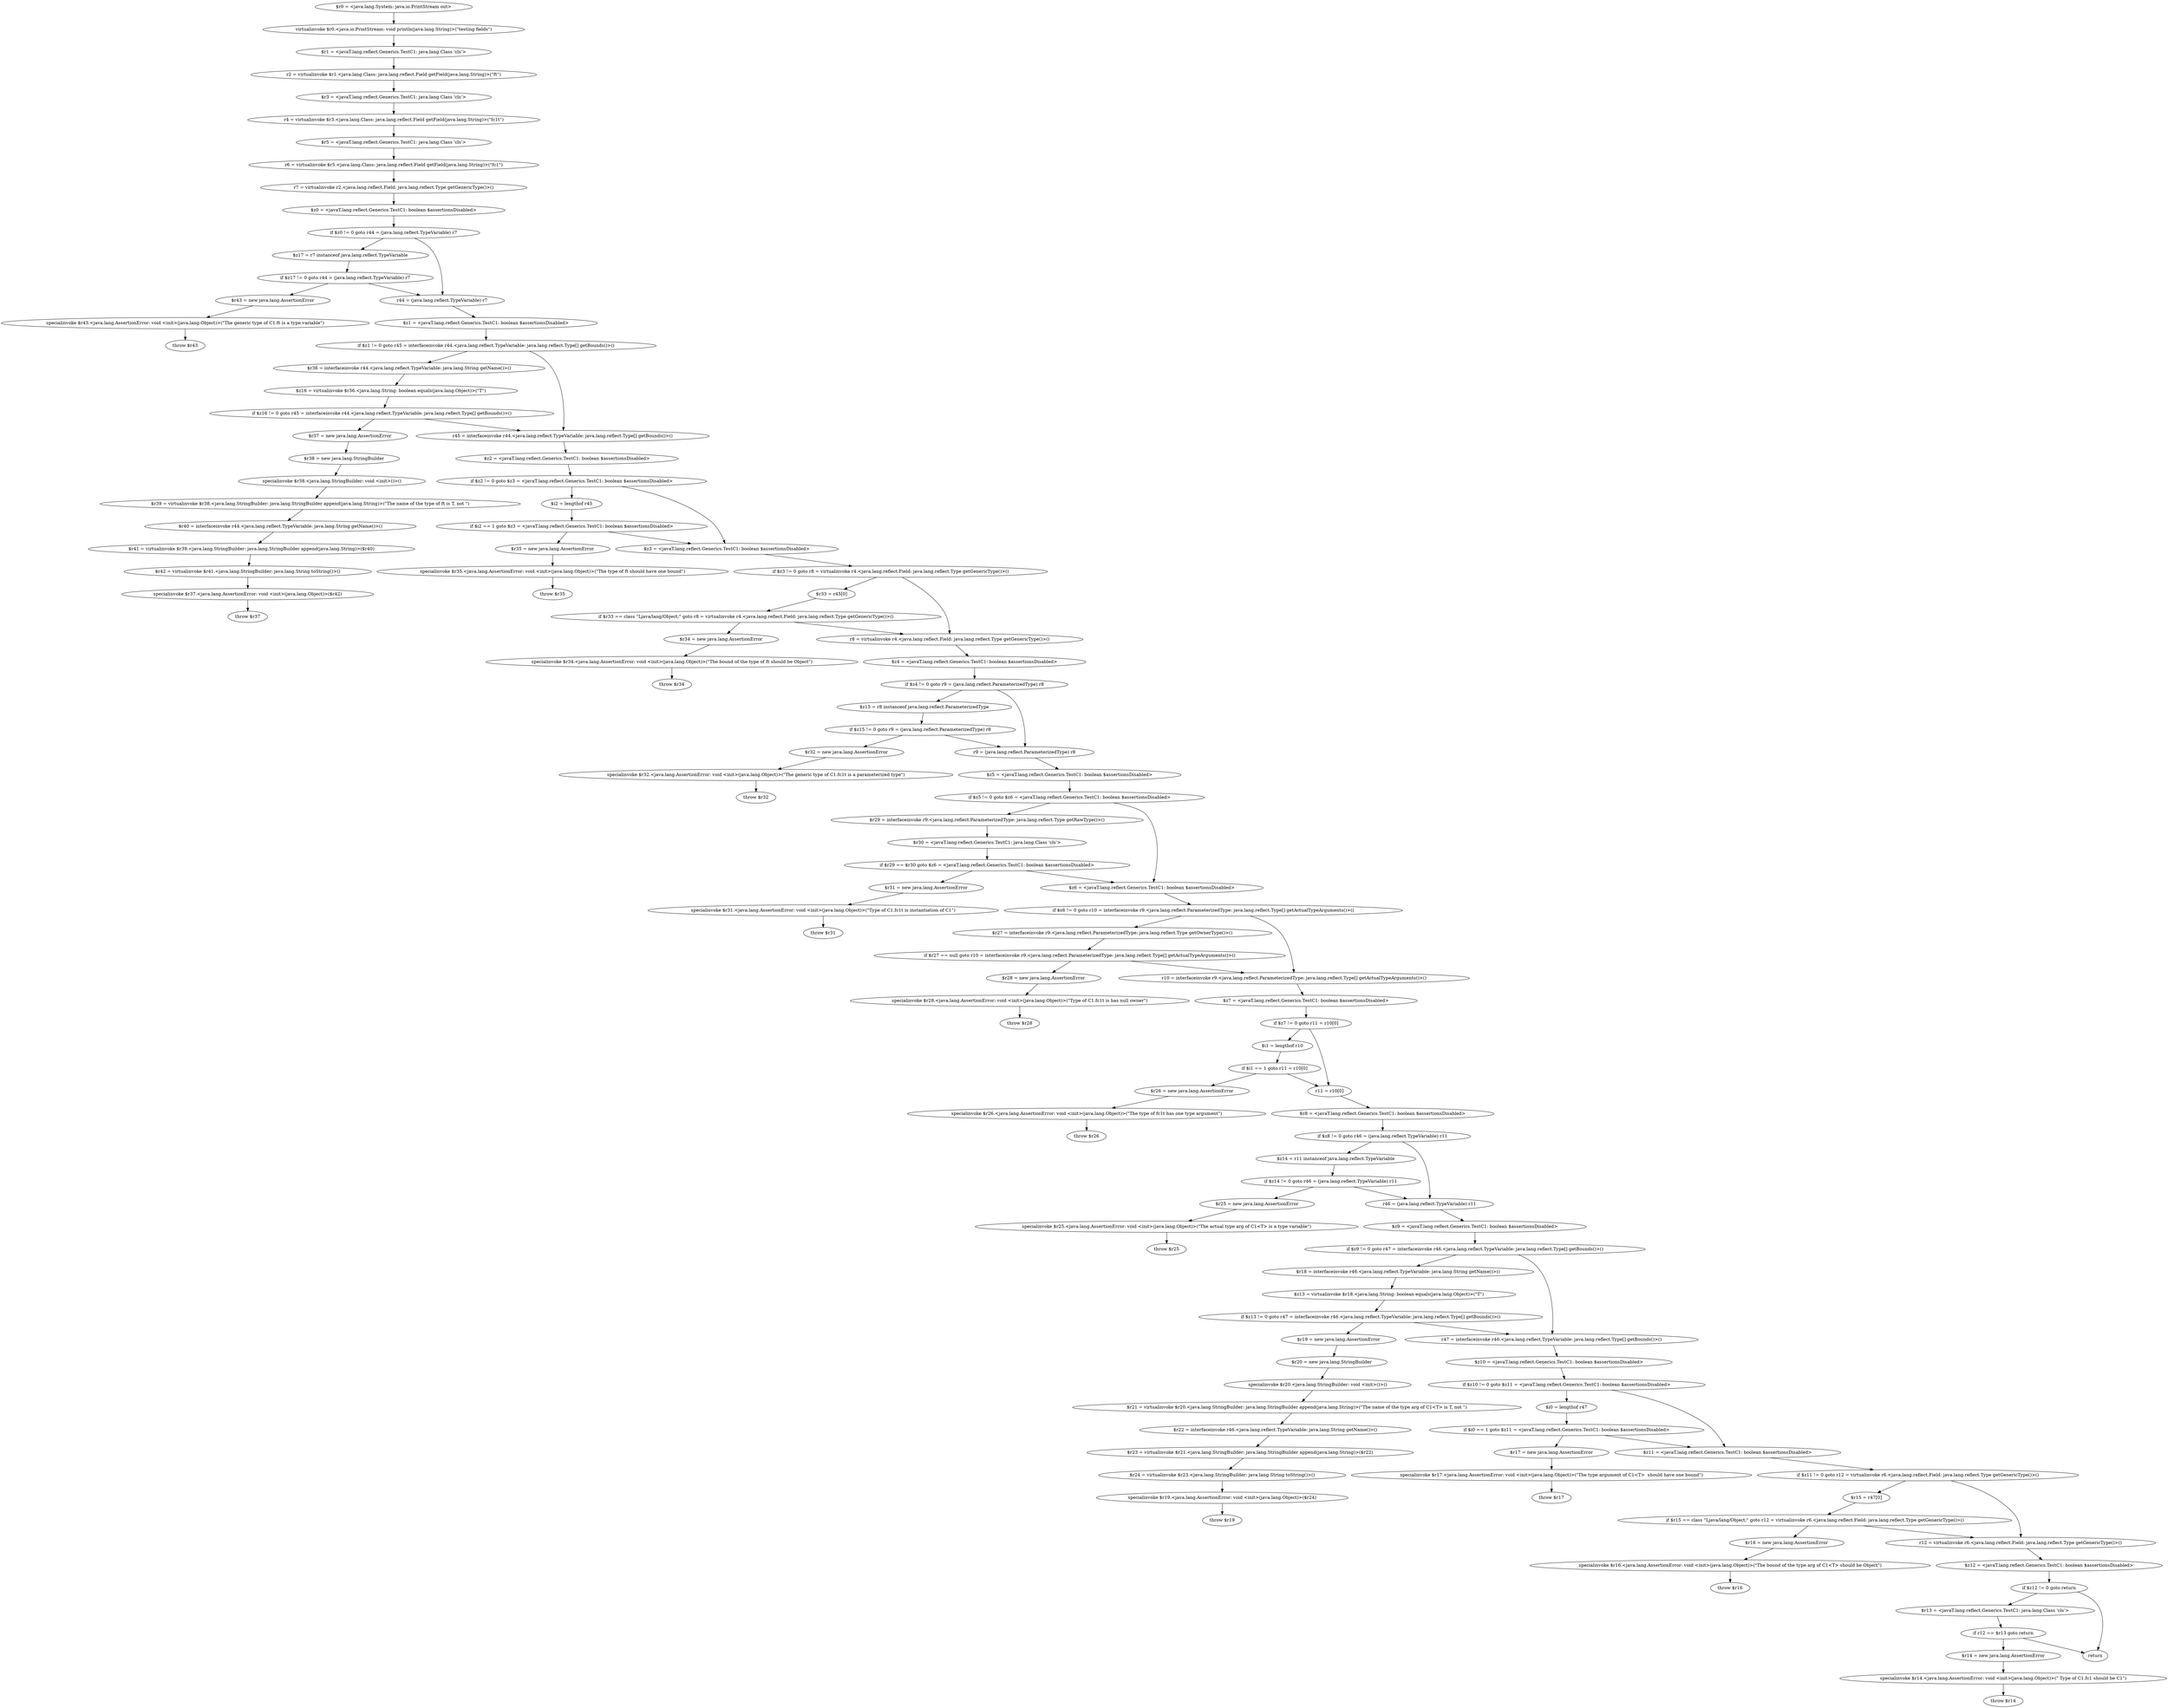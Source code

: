 digraph "unitGraph" {
    "$r0 = <java.lang.System: java.io.PrintStream out>"
    "virtualinvoke $r0.<java.io.PrintStream: void println(java.lang.String)>(\"testing fields\")"
    "$r1 = <javaT.lang.reflect.Generics.TestC1: java.lang.Class 'cls'>"
    "r2 = virtualinvoke $r1.<java.lang.Class: java.lang.reflect.Field getField(java.lang.String)>(\"ft\")"
    "$r3 = <javaT.lang.reflect.Generics.TestC1: java.lang.Class 'cls'>"
    "r4 = virtualinvoke $r3.<java.lang.Class: java.lang.reflect.Field getField(java.lang.String)>(\"fc1t\")"
    "$r5 = <javaT.lang.reflect.Generics.TestC1: java.lang.Class 'cls'>"
    "r6 = virtualinvoke $r5.<java.lang.Class: java.lang.reflect.Field getField(java.lang.String)>(\"fc1\")"
    "r7 = virtualinvoke r2.<java.lang.reflect.Field: java.lang.reflect.Type getGenericType()>()"
    "$z0 = <javaT.lang.reflect.Generics.TestC1: boolean $assertionsDisabled>"
    "if $z0 != 0 goto r44 = (java.lang.reflect.TypeVariable) r7"
    "$z17 = r7 instanceof java.lang.reflect.TypeVariable"
    "if $z17 != 0 goto r44 = (java.lang.reflect.TypeVariable) r7"
    "$r43 = new java.lang.AssertionError"
    "specialinvoke $r43.<java.lang.AssertionError: void <init>(java.lang.Object)>(\"The generic type of C1.ft is a type variable\")"
    "throw $r43"
    "r44 = (java.lang.reflect.TypeVariable) r7"
    "$z1 = <javaT.lang.reflect.Generics.TestC1: boolean $assertionsDisabled>"
    "if $z1 != 0 goto r45 = interfaceinvoke r44.<java.lang.reflect.TypeVariable: java.lang.reflect.Type[] getBounds()>()"
    "$r36 = interfaceinvoke r44.<java.lang.reflect.TypeVariable: java.lang.String getName()>()"
    "$z16 = virtualinvoke $r36.<java.lang.String: boolean equals(java.lang.Object)>(\"T\")"
    "if $z16 != 0 goto r45 = interfaceinvoke r44.<java.lang.reflect.TypeVariable: java.lang.reflect.Type[] getBounds()>()"
    "$r37 = new java.lang.AssertionError"
    "$r38 = new java.lang.StringBuilder"
    "specialinvoke $r38.<java.lang.StringBuilder: void <init>()>()"
    "$r39 = virtualinvoke $r38.<java.lang.StringBuilder: java.lang.StringBuilder append(java.lang.String)>(\"The name of the type of ft is T, not \")"
    "$r40 = interfaceinvoke r44.<java.lang.reflect.TypeVariable: java.lang.String getName()>()"
    "$r41 = virtualinvoke $r39.<java.lang.StringBuilder: java.lang.StringBuilder append(java.lang.String)>($r40)"
    "$r42 = virtualinvoke $r41.<java.lang.StringBuilder: java.lang.String toString()>()"
    "specialinvoke $r37.<java.lang.AssertionError: void <init>(java.lang.Object)>($r42)"
    "throw $r37"
    "r45 = interfaceinvoke r44.<java.lang.reflect.TypeVariable: java.lang.reflect.Type[] getBounds()>()"
    "$z2 = <javaT.lang.reflect.Generics.TestC1: boolean $assertionsDisabled>"
    "if $z2 != 0 goto $z3 = <javaT.lang.reflect.Generics.TestC1: boolean $assertionsDisabled>"
    "$i2 = lengthof r45"
    "if $i2 == 1 goto $z3 = <javaT.lang.reflect.Generics.TestC1: boolean $assertionsDisabled>"
    "$r35 = new java.lang.AssertionError"
    "specialinvoke $r35.<java.lang.AssertionError: void <init>(java.lang.Object)>(\"The type of ft should have one bound\")"
    "throw $r35"
    "$z3 = <javaT.lang.reflect.Generics.TestC1: boolean $assertionsDisabled>"
    "if $z3 != 0 goto r8 = virtualinvoke r4.<java.lang.reflect.Field: java.lang.reflect.Type getGenericType()>()"
    "$r33 = r45[0]"
    "if $r33 == class \"Ljava/lang/Object;\" goto r8 = virtualinvoke r4.<java.lang.reflect.Field: java.lang.reflect.Type getGenericType()>()"
    "$r34 = new java.lang.AssertionError"
    "specialinvoke $r34.<java.lang.AssertionError: void <init>(java.lang.Object)>(\"The bound of the type of ft should be Object\")"
    "throw $r34"
    "r8 = virtualinvoke r4.<java.lang.reflect.Field: java.lang.reflect.Type getGenericType()>()"
    "$z4 = <javaT.lang.reflect.Generics.TestC1: boolean $assertionsDisabled>"
    "if $z4 != 0 goto r9 = (java.lang.reflect.ParameterizedType) r8"
    "$z15 = r8 instanceof java.lang.reflect.ParameterizedType"
    "if $z15 != 0 goto r9 = (java.lang.reflect.ParameterizedType) r8"
    "$r32 = new java.lang.AssertionError"
    "specialinvoke $r32.<java.lang.AssertionError: void <init>(java.lang.Object)>(\"The generic type of C1.fc1t is a parameterized type\")"
    "throw $r32"
    "r9 = (java.lang.reflect.ParameterizedType) r8"
    "$z5 = <javaT.lang.reflect.Generics.TestC1: boolean $assertionsDisabled>"
    "if $z5 != 0 goto $z6 = <javaT.lang.reflect.Generics.TestC1: boolean $assertionsDisabled>"
    "$r29 = interfaceinvoke r9.<java.lang.reflect.ParameterizedType: java.lang.reflect.Type getRawType()>()"
    "$r30 = <javaT.lang.reflect.Generics.TestC1: java.lang.Class 'cls'>"
    "if $r29 == $r30 goto $z6 = <javaT.lang.reflect.Generics.TestC1: boolean $assertionsDisabled>"
    "$r31 = new java.lang.AssertionError"
    "specialinvoke $r31.<java.lang.AssertionError: void <init>(java.lang.Object)>(\"Type of C1.fc1t is instantiation of C1\")"
    "throw $r31"
    "$z6 = <javaT.lang.reflect.Generics.TestC1: boolean $assertionsDisabled>"
    "if $z6 != 0 goto r10 = interfaceinvoke r9.<java.lang.reflect.ParameterizedType: java.lang.reflect.Type[] getActualTypeArguments()>()"
    "$r27 = interfaceinvoke r9.<java.lang.reflect.ParameterizedType: java.lang.reflect.Type getOwnerType()>()"
    "if $r27 == null goto r10 = interfaceinvoke r9.<java.lang.reflect.ParameterizedType: java.lang.reflect.Type[] getActualTypeArguments()>()"
    "$r28 = new java.lang.AssertionError"
    "specialinvoke $r28.<java.lang.AssertionError: void <init>(java.lang.Object)>(\"Type of C1.fc1t is has null owner\")"
    "throw $r28"
    "r10 = interfaceinvoke r9.<java.lang.reflect.ParameterizedType: java.lang.reflect.Type[] getActualTypeArguments()>()"
    "$z7 = <javaT.lang.reflect.Generics.TestC1: boolean $assertionsDisabled>"
    "if $z7 != 0 goto r11 = r10[0]"
    "$i1 = lengthof r10"
    "if $i1 == 1 goto r11 = r10[0]"
    "$r26 = new java.lang.AssertionError"
    "specialinvoke $r26.<java.lang.AssertionError: void <init>(java.lang.Object)>(\"The type of fc1t has one type argument\")"
    "throw $r26"
    "r11 = r10[0]"
    "$z8 = <javaT.lang.reflect.Generics.TestC1: boolean $assertionsDisabled>"
    "if $z8 != 0 goto r46 = (java.lang.reflect.TypeVariable) r11"
    "$z14 = r11 instanceof java.lang.reflect.TypeVariable"
    "if $z14 != 0 goto r46 = (java.lang.reflect.TypeVariable) r11"
    "$r25 = new java.lang.AssertionError"
    "specialinvoke $r25.<java.lang.AssertionError: void <init>(java.lang.Object)>(\"The actual type arg of C1<T> is a type variable\")"
    "throw $r25"
    "r46 = (java.lang.reflect.TypeVariable) r11"
    "$z9 = <javaT.lang.reflect.Generics.TestC1: boolean $assertionsDisabled>"
    "if $z9 != 0 goto r47 = interfaceinvoke r46.<java.lang.reflect.TypeVariable: java.lang.reflect.Type[] getBounds()>()"
    "$r18 = interfaceinvoke r46.<java.lang.reflect.TypeVariable: java.lang.String getName()>()"
    "$z13 = virtualinvoke $r18.<java.lang.String: boolean equals(java.lang.Object)>(\"T\")"
    "if $z13 != 0 goto r47 = interfaceinvoke r46.<java.lang.reflect.TypeVariable: java.lang.reflect.Type[] getBounds()>()"
    "$r19 = new java.lang.AssertionError"
    "$r20 = new java.lang.StringBuilder"
    "specialinvoke $r20.<java.lang.StringBuilder: void <init>()>()"
    "$r21 = virtualinvoke $r20.<java.lang.StringBuilder: java.lang.StringBuilder append(java.lang.String)>(\"The name of the type arg of C1<T> is T, not \")"
    "$r22 = interfaceinvoke r46.<java.lang.reflect.TypeVariable: java.lang.String getName()>()"
    "$r23 = virtualinvoke $r21.<java.lang.StringBuilder: java.lang.StringBuilder append(java.lang.String)>($r22)"
    "$r24 = virtualinvoke $r23.<java.lang.StringBuilder: java.lang.String toString()>()"
    "specialinvoke $r19.<java.lang.AssertionError: void <init>(java.lang.Object)>($r24)"
    "throw $r19"
    "r47 = interfaceinvoke r46.<java.lang.reflect.TypeVariable: java.lang.reflect.Type[] getBounds()>()"
    "$z10 = <javaT.lang.reflect.Generics.TestC1: boolean $assertionsDisabled>"
    "if $z10 != 0 goto $z11 = <javaT.lang.reflect.Generics.TestC1: boolean $assertionsDisabled>"
    "$i0 = lengthof r47"
    "if $i0 == 1 goto $z11 = <javaT.lang.reflect.Generics.TestC1: boolean $assertionsDisabled>"
    "$r17 = new java.lang.AssertionError"
    "specialinvoke $r17.<java.lang.AssertionError: void <init>(java.lang.Object)>(\"The type argument of C1<T>  should have one bound\")"
    "throw $r17"
    "$z11 = <javaT.lang.reflect.Generics.TestC1: boolean $assertionsDisabled>"
    "if $z11 != 0 goto r12 = virtualinvoke r6.<java.lang.reflect.Field: java.lang.reflect.Type getGenericType()>()"
    "$r15 = r47[0]"
    "if $r15 == class \"Ljava/lang/Object;\" goto r12 = virtualinvoke r6.<java.lang.reflect.Field: java.lang.reflect.Type getGenericType()>()"
    "$r16 = new java.lang.AssertionError"
    "specialinvoke $r16.<java.lang.AssertionError: void <init>(java.lang.Object)>(\"The bound of the type arg of C1<T> should be Object\")"
    "throw $r16"
    "r12 = virtualinvoke r6.<java.lang.reflect.Field: java.lang.reflect.Type getGenericType()>()"
    "$z12 = <javaT.lang.reflect.Generics.TestC1: boolean $assertionsDisabled>"
    "if $z12 != 0 goto return"
    "$r13 = <javaT.lang.reflect.Generics.TestC1: java.lang.Class 'cls'>"
    "if r12 == $r13 goto return"
    "$r14 = new java.lang.AssertionError"
    "specialinvoke $r14.<java.lang.AssertionError: void <init>(java.lang.Object)>(\" Type of C1.fc1 should be C1\")"
    "throw $r14"
    "return"
    "$r0 = <java.lang.System: java.io.PrintStream out>"->"virtualinvoke $r0.<java.io.PrintStream: void println(java.lang.String)>(\"testing fields\")";
    "virtualinvoke $r0.<java.io.PrintStream: void println(java.lang.String)>(\"testing fields\")"->"$r1 = <javaT.lang.reflect.Generics.TestC1: java.lang.Class 'cls'>";
    "$r1 = <javaT.lang.reflect.Generics.TestC1: java.lang.Class 'cls'>"->"r2 = virtualinvoke $r1.<java.lang.Class: java.lang.reflect.Field getField(java.lang.String)>(\"ft\")";
    "r2 = virtualinvoke $r1.<java.lang.Class: java.lang.reflect.Field getField(java.lang.String)>(\"ft\")"->"$r3 = <javaT.lang.reflect.Generics.TestC1: java.lang.Class 'cls'>";
    "$r3 = <javaT.lang.reflect.Generics.TestC1: java.lang.Class 'cls'>"->"r4 = virtualinvoke $r3.<java.lang.Class: java.lang.reflect.Field getField(java.lang.String)>(\"fc1t\")";
    "r4 = virtualinvoke $r3.<java.lang.Class: java.lang.reflect.Field getField(java.lang.String)>(\"fc1t\")"->"$r5 = <javaT.lang.reflect.Generics.TestC1: java.lang.Class 'cls'>";
    "$r5 = <javaT.lang.reflect.Generics.TestC1: java.lang.Class 'cls'>"->"r6 = virtualinvoke $r5.<java.lang.Class: java.lang.reflect.Field getField(java.lang.String)>(\"fc1\")";
    "r6 = virtualinvoke $r5.<java.lang.Class: java.lang.reflect.Field getField(java.lang.String)>(\"fc1\")"->"r7 = virtualinvoke r2.<java.lang.reflect.Field: java.lang.reflect.Type getGenericType()>()";
    "r7 = virtualinvoke r2.<java.lang.reflect.Field: java.lang.reflect.Type getGenericType()>()"->"$z0 = <javaT.lang.reflect.Generics.TestC1: boolean $assertionsDisabled>";
    "$z0 = <javaT.lang.reflect.Generics.TestC1: boolean $assertionsDisabled>"->"if $z0 != 0 goto r44 = (java.lang.reflect.TypeVariable) r7";
    "if $z0 != 0 goto r44 = (java.lang.reflect.TypeVariable) r7"->"$z17 = r7 instanceof java.lang.reflect.TypeVariable";
    "if $z0 != 0 goto r44 = (java.lang.reflect.TypeVariable) r7"->"r44 = (java.lang.reflect.TypeVariable) r7";
    "$z17 = r7 instanceof java.lang.reflect.TypeVariable"->"if $z17 != 0 goto r44 = (java.lang.reflect.TypeVariable) r7";
    "if $z17 != 0 goto r44 = (java.lang.reflect.TypeVariable) r7"->"$r43 = new java.lang.AssertionError";
    "if $z17 != 0 goto r44 = (java.lang.reflect.TypeVariable) r7"->"r44 = (java.lang.reflect.TypeVariable) r7";
    "$r43 = new java.lang.AssertionError"->"specialinvoke $r43.<java.lang.AssertionError: void <init>(java.lang.Object)>(\"The generic type of C1.ft is a type variable\")";
    "specialinvoke $r43.<java.lang.AssertionError: void <init>(java.lang.Object)>(\"The generic type of C1.ft is a type variable\")"->"throw $r43";
    "r44 = (java.lang.reflect.TypeVariable) r7"->"$z1 = <javaT.lang.reflect.Generics.TestC1: boolean $assertionsDisabled>";
    "$z1 = <javaT.lang.reflect.Generics.TestC1: boolean $assertionsDisabled>"->"if $z1 != 0 goto r45 = interfaceinvoke r44.<java.lang.reflect.TypeVariable: java.lang.reflect.Type[] getBounds()>()";
    "if $z1 != 0 goto r45 = interfaceinvoke r44.<java.lang.reflect.TypeVariable: java.lang.reflect.Type[] getBounds()>()"->"$r36 = interfaceinvoke r44.<java.lang.reflect.TypeVariable: java.lang.String getName()>()";
    "if $z1 != 0 goto r45 = interfaceinvoke r44.<java.lang.reflect.TypeVariable: java.lang.reflect.Type[] getBounds()>()"->"r45 = interfaceinvoke r44.<java.lang.reflect.TypeVariable: java.lang.reflect.Type[] getBounds()>()";
    "$r36 = interfaceinvoke r44.<java.lang.reflect.TypeVariable: java.lang.String getName()>()"->"$z16 = virtualinvoke $r36.<java.lang.String: boolean equals(java.lang.Object)>(\"T\")";
    "$z16 = virtualinvoke $r36.<java.lang.String: boolean equals(java.lang.Object)>(\"T\")"->"if $z16 != 0 goto r45 = interfaceinvoke r44.<java.lang.reflect.TypeVariable: java.lang.reflect.Type[] getBounds()>()";
    "if $z16 != 0 goto r45 = interfaceinvoke r44.<java.lang.reflect.TypeVariable: java.lang.reflect.Type[] getBounds()>()"->"$r37 = new java.lang.AssertionError";
    "if $z16 != 0 goto r45 = interfaceinvoke r44.<java.lang.reflect.TypeVariable: java.lang.reflect.Type[] getBounds()>()"->"r45 = interfaceinvoke r44.<java.lang.reflect.TypeVariable: java.lang.reflect.Type[] getBounds()>()";
    "$r37 = new java.lang.AssertionError"->"$r38 = new java.lang.StringBuilder";
    "$r38 = new java.lang.StringBuilder"->"specialinvoke $r38.<java.lang.StringBuilder: void <init>()>()";
    "specialinvoke $r38.<java.lang.StringBuilder: void <init>()>()"->"$r39 = virtualinvoke $r38.<java.lang.StringBuilder: java.lang.StringBuilder append(java.lang.String)>(\"The name of the type of ft is T, not \")";
    "$r39 = virtualinvoke $r38.<java.lang.StringBuilder: java.lang.StringBuilder append(java.lang.String)>(\"The name of the type of ft is T, not \")"->"$r40 = interfaceinvoke r44.<java.lang.reflect.TypeVariable: java.lang.String getName()>()";
    "$r40 = interfaceinvoke r44.<java.lang.reflect.TypeVariable: java.lang.String getName()>()"->"$r41 = virtualinvoke $r39.<java.lang.StringBuilder: java.lang.StringBuilder append(java.lang.String)>($r40)";
    "$r41 = virtualinvoke $r39.<java.lang.StringBuilder: java.lang.StringBuilder append(java.lang.String)>($r40)"->"$r42 = virtualinvoke $r41.<java.lang.StringBuilder: java.lang.String toString()>()";
    "$r42 = virtualinvoke $r41.<java.lang.StringBuilder: java.lang.String toString()>()"->"specialinvoke $r37.<java.lang.AssertionError: void <init>(java.lang.Object)>($r42)";
    "specialinvoke $r37.<java.lang.AssertionError: void <init>(java.lang.Object)>($r42)"->"throw $r37";
    "r45 = interfaceinvoke r44.<java.lang.reflect.TypeVariable: java.lang.reflect.Type[] getBounds()>()"->"$z2 = <javaT.lang.reflect.Generics.TestC1: boolean $assertionsDisabled>";
    "$z2 = <javaT.lang.reflect.Generics.TestC1: boolean $assertionsDisabled>"->"if $z2 != 0 goto $z3 = <javaT.lang.reflect.Generics.TestC1: boolean $assertionsDisabled>";
    "if $z2 != 0 goto $z3 = <javaT.lang.reflect.Generics.TestC1: boolean $assertionsDisabled>"->"$i2 = lengthof r45";
    "if $z2 != 0 goto $z3 = <javaT.lang.reflect.Generics.TestC1: boolean $assertionsDisabled>"->"$z3 = <javaT.lang.reflect.Generics.TestC1: boolean $assertionsDisabled>";
    "$i2 = lengthof r45"->"if $i2 == 1 goto $z3 = <javaT.lang.reflect.Generics.TestC1: boolean $assertionsDisabled>";
    "if $i2 == 1 goto $z3 = <javaT.lang.reflect.Generics.TestC1: boolean $assertionsDisabled>"->"$r35 = new java.lang.AssertionError";
    "if $i2 == 1 goto $z3 = <javaT.lang.reflect.Generics.TestC1: boolean $assertionsDisabled>"->"$z3 = <javaT.lang.reflect.Generics.TestC1: boolean $assertionsDisabled>";
    "$r35 = new java.lang.AssertionError"->"specialinvoke $r35.<java.lang.AssertionError: void <init>(java.lang.Object)>(\"The type of ft should have one bound\")";
    "specialinvoke $r35.<java.lang.AssertionError: void <init>(java.lang.Object)>(\"The type of ft should have one bound\")"->"throw $r35";
    "$z3 = <javaT.lang.reflect.Generics.TestC1: boolean $assertionsDisabled>"->"if $z3 != 0 goto r8 = virtualinvoke r4.<java.lang.reflect.Field: java.lang.reflect.Type getGenericType()>()";
    "if $z3 != 0 goto r8 = virtualinvoke r4.<java.lang.reflect.Field: java.lang.reflect.Type getGenericType()>()"->"$r33 = r45[0]";
    "if $z3 != 0 goto r8 = virtualinvoke r4.<java.lang.reflect.Field: java.lang.reflect.Type getGenericType()>()"->"r8 = virtualinvoke r4.<java.lang.reflect.Field: java.lang.reflect.Type getGenericType()>()";
    "$r33 = r45[0]"->"if $r33 == class \"Ljava/lang/Object;\" goto r8 = virtualinvoke r4.<java.lang.reflect.Field: java.lang.reflect.Type getGenericType()>()";
    "if $r33 == class \"Ljava/lang/Object;\" goto r8 = virtualinvoke r4.<java.lang.reflect.Field: java.lang.reflect.Type getGenericType()>()"->"$r34 = new java.lang.AssertionError";
    "if $r33 == class \"Ljava/lang/Object;\" goto r8 = virtualinvoke r4.<java.lang.reflect.Field: java.lang.reflect.Type getGenericType()>()"->"r8 = virtualinvoke r4.<java.lang.reflect.Field: java.lang.reflect.Type getGenericType()>()";
    "$r34 = new java.lang.AssertionError"->"specialinvoke $r34.<java.lang.AssertionError: void <init>(java.lang.Object)>(\"The bound of the type of ft should be Object\")";
    "specialinvoke $r34.<java.lang.AssertionError: void <init>(java.lang.Object)>(\"The bound of the type of ft should be Object\")"->"throw $r34";
    "r8 = virtualinvoke r4.<java.lang.reflect.Field: java.lang.reflect.Type getGenericType()>()"->"$z4 = <javaT.lang.reflect.Generics.TestC1: boolean $assertionsDisabled>";
    "$z4 = <javaT.lang.reflect.Generics.TestC1: boolean $assertionsDisabled>"->"if $z4 != 0 goto r9 = (java.lang.reflect.ParameterizedType) r8";
    "if $z4 != 0 goto r9 = (java.lang.reflect.ParameterizedType) r8"->"$z15 = r8 instanceof java.lang.reflect.ParameterizedType";
    "if $z4 != 0 goto r9 = (java.lang.reflect.ParameterizedType) r8"->"r9 = (java.lang.reflect.ParameterizedType) r8";
    "$z15 = r8 instanceof java.lang.reflect.ParameterizedType"->"if $z15 != 0 goto r9 = (java.lang.reflect.ParameterizedType) r8";
    "if $z15 != 0 goto r9 = (java.lang.reflect.ParameterizedType) r8"->"$r32 = new java.lang.AssertionError";
    "if $z15 != 0 goto r9 = (java.lang.reflect.ParameterizedType) r8"->"r9 = (java.lang.reflect.ParameterizedType) r8";
    "$r32 = new java.lang.AssertionError"->"specialinvoke $r32.<java.lang.AssertionError: void <init>(java.lang.Object)>(\"The generic type of C1.fc1t is a parameterized type\")";
    "specialinvoke $r32.<java.lang.AssertionError: void <init>(java.lang.Object)>(\"The generic type of C1.fc1t is a parameterized type\")"->"throw $r32";
    "r9 = (java.lang.reflect.ParameterizedType) r8"->"$z5 = <javaT.lang.reflect.Generics.TestC1: boolean $assertionsDisabled>";
    "$z5 = <javaT.lang.reflect.Generics.TestC1: boolean $assertionsDisabled>"->"if $z5 != 0 goto $z6 = <javaT.lang.reflect.Generics.TestC1: boolean $assertionsDisabled>";
    "if $z5 != 0 goto $z6 = <javaT.lang.reflect.Generics.TestC1: boolean $assertionsDisabled>"->"$r29 = interfaceinvoke r9.<java.lang.reflect.ParameterizedType: java.lang.reflect.Type getRawType()>()";
    "if $z5 != 0 goto $z6 = <javaT.lang.reflect.Generics.TestC1: boolean $assertionsDisabled>"->"$z6 = <javaT.lang.reflect.Generics.TestC1: boolean $assertionsDisabled>";
    "$r29 = interfaceinvoke r9.<java.lang.reflect.ParameterizedType: java.lang.reflect.Type getRawType()>()"->"$r30 = <javaT.lang.reflect.Generics.TestC1: java.lang.Class 'cls'>";
    "$r30 = <javaT.lang.reflect.Generics.TestC1: java.lang.Class 'cls'>"->"if $r29 == $r30 goto $z6 = <javaT.lang.reflect.Generics.TestC1: boolean $assertionsDisabled>";
    "if $r29 == $r30 goto $z6 = <javaT.lang.reflect.Generics.TestC1: boolean $assertionsDisabled>"->"$r31 = new java.lang.AssertionError";
    "if $r29 == $r30 goto $z6 = <javaT.lang.reflect.Generics.TestC1: boolean $assertionsDisabled>"->"$z6 = <javaT.lang.reflect.Generics.TestC1: boolean $assertionsDisabled>";
    "$r31 = new java.lang.AssertionError"->"specialinvoke $r31.<java.lang.AssertionError: void <init>(java.lang.Object)>(\"Type of C1.fc1t is instantiation of C1\")";
    "specialinvoke $r31.<java.lang.AssertionError: void <init>(java.lang.Object)>(\"Type of C1.fc1t is instantiation of C1\")"->"throw $r31";
    "$z6 = <javaT.lang.reflect.Generics.TestC1: boolean $assertionsDisabled>"->"if $z6 != 0 goto r10 = interfaceinvoke r9.<java.lang.reflect.ParameterizedType: java.lang.reflect.Type[] getActualTypeArguments()>()";
    "if $z6 != 0 goto r10 = interfaceinvoke r9.<java.lang.reflect.ParameterizedType: java.lang.reflect.Type[] getActualTypeArguments()>()"->"$r27 = interfaceinvoke r9.<java.lang.reflect.ParameterizedType: java.lang.reflect.Type getOwnerType()>()";
    "if $z6 != 0 goto r10 = interfaceinvoke r9.<java.lang.reflect.ParameterizedType: java.lang.reflect.Type[] getActualTypeArguments()>()"->"r10 = interfaceinvoke r9.<java.lang.reflect.ParameterizedType: java.lang.reflect.Type[] getActualTypeArguments()>()";
    "$r27 = interfaceinvoke r9.<java.lang.reflect.ParameterizedType: java.lang.reflect.Type getOwnerType()>()"->"if $r27 == null goto r10 = interfaceinvoke r9.<java.lang.reflect.ParameterizedType: java.lang.reflect.Type[] getActualTypeArguments()>()";
    "if $r27 == null goto r10 = interfaceinvoke r9.<java.lang.reflect.ParameterizedType: java.lang.reflect.Type[] getActualTypeArguments()>()"->"$r28 = new java.lang.AssertionError";
    "if $r27 == null goto r10 = interfaceinvoke r9.<java.lang.reflect.ParameterizedType: java.lang.reflect.Type[] getActualTypeArguments()>()"->"r10 = interfaceinvoke r9.<java.lang.reflect.ParameterizedType: java.lang.reflect.Type[] getActualTypeArguments()>()";
    "$r28 = new java.lang.AssertionError"->"specialinvoke $r28.<java.lang.AssertionError: void <init>(java.lang.Object)>(\"Type of C1.fc1t is has null owner\")";
    "specialinvoke $r28.<java.lang.AssertionError: void <init>(java.lang.Object)>(\"Type of C1.fc1t is has null owner\")"->"throw $r28";
    "r10 = interfaceinvoke r9.<java.lang.reflect.ParameterizedType: java.lang.reflect.Type[] getActualTypeArguments()>()"->"$z7 = <javaT.lang.reflect.Generics.TestC1: boolean $assertionsDisabled>";
    "$z7 = <javaT.lang.reflect.Generics.TestC1: boolean $assertionsDisabled>"->"if $z7 != 0 goto r11 = r10[0]";
    "if $z7 != 0 goto r11 = r10[0]"->"$i1 = lengthof r10";
    "if $z7 != 0 goto r11 = r10[0]"->"r11 = r10[0]";
    "$i1 = lengthof r10"->"if $i1 == 1 goto r11 = r10[0]";
    "if $i1 == 1 goto r11 = r10[0]"->"$r26 = new java.lang.AssertionError";
    "if $i1 == 1 goto r11 = r10[0]"->"r11 = r10[0]";
    "$r26 = new java.lang.AssertionError"->"specialinvoke $r26.<java.lang.AssertionError: void <init>(java.lang.Object)>(\"The type of fc1t has one type argument\")";
    "specialinvoke $r26.<java.lang.AssertionError: void <init>(java.lang.Object)>(\"The type of fc1t has one type argument\")"->"throw $r26";
    "r11 = r10[0]"->"$z8 = <javaT.lang.reflect.Generics.TestC1: boolean $assertionsDisabled>";
    "$z8 = <javaT.lang.reflect.Generics.TestC1: boolean $assertionsDisabled>"->"if $z8 != 0 goto r46 = (java.lang.reflect.TypeVariable) r11";
    "if $z8 != 0 goto r46 = (java.lang.reflect.TypeVariable) r11"->"$z14 = r11 instanceof java.lang.reflect.TypeVariable";
    "if $z8 != 0 goto r46 = (java.lang.reflect.TypeVariable) r11"->"r46 = (java.lang.reflect.TypeVariable) r11";
    "$z14 = r11 instanceof java.lang.reflect.TypeVariable"->"if $z14 != 0 goto r46 = (java.lang.reflect.TypeVariable) r11";
    "if $z14 != 0 goto r46 = (java.lang.reflect.TypeVariable) r11"->"$r25 = new java.lang.AssertionError";
    "if $z14 != 0 goto r46 = (java.lang.reflect.TypeVariable) r11"->"r46 = (java.lang.reflect.TypeVariable) r11";
    "$r25 = new java.lang.AssertionError"->"specialinvoke $r25.<java.lang.AssertionError: void <init>(java.lang.Object)>(\"The actual type arg of C1<T> is a type variable\")";
    "specialinvoke $r25.<java.lang.AssertionError: void <init>(java.lang.Object)>(\"The actual type arg of C1<T> is a type variable\")"->"throw $r25";
    "r46 = (java.lang.reflect.TypeVariable) r11"->"$z9 = <javaT.lang.reflect.Generics.TestC1: boolean $assertionsDisabled>";
    "$z9 = <javaT.lang.reflect.Generics.TestC1: boolean $assertionsDisabled>"->"if $z9 != 0 goto r47 = interfaceinvoke r46.<java.lang.reflect.TypeVariable: java.lang.reflect.Type[] getBounds()>()";
    "if $z9 != 0 goto r47 = interfaceinvoke r46.<java.lang.reflect.TypeVariable: java.lang.reflect.Type[] getBounds()>()"->"$r18 = interfaceinvoke r46.<java.lang.reflect.TypeVariable: java.lang.String getName()>()";
    "if $z9 != 0 goto r47 = interfaceinvoke r46.<java.lang.reflect.TypeVariable: java.lang.reflect.Type[] getBounds()>()"->"r47 = interfaceinvoke r46.<java.lang.reflect.TypeVariable: java.lang.reflect.Type[] getBounds()>()";
    "$r18 = interfaceinvoke r46.<java.lang.reflect.TypeVariable: java.lang.String getName()>()"->"$z13 = virtualinvoke $r18.<java.lang.String: boolean equals(java.lang.Object)>(\"T\")";
    "$z13 = virtualinvoke $r18.<java.lang.String: boolean equals(java.lang.Object)>(\"T\")"->"if $z13 != 0 goto r47 = interfaceinvoke r46.<java.lang.reflect.TypeVariable: java.lang.reflect.Type[] getBounds()>()";
    "if $z13 != 0 goto r47 = interfaceinvoke r46.<java.lang.reflect.TypeVariable: java.lang.reflect.Type[] getBounds()>()"->"$r19 = new java.lang.AssertionError";
    "if $z13 != 0 goto r47 = interfaceinvoke r46.<java.lang.reflect.TypeVariable: java.lang.reflect.Type[] getBounds()>()"->"r47 = interfaceinvoke r46.<java.lang.reflect.TypeVariable: java.lang.reflect.Type[] getBounds()>()";
    "$r19 = new java.lang.AssertionError"->"$r20 = new java.lang.StringBuilder";
    "$r20 = new java.lang.StringBuilder"->"specialinvoke $r20.<java.lang.StringBuilder: void <init>()>()";
    "specialinvoke $r20.<java.lang.StringBuilder: void <init>()>()"->"$r21 = virtualinvoke $r20.<java.lang.StringBuilder: java.lang.StringBuilder append(java.lang.String)>(\"The name of the type arg of C1<T> is T, not \")";
    "$r21 = virtualinvoke $r20.<java.lang.StringBuilder: java.lang.StringBuilder append(java.lang.String)>(\"The name of the type arg of C1<T> is T, not \")"->"$r22 = interfaceinvoke r46.<java.lang.reflect.TypeVariable: java.lang.String getName()>()";
    "$r22 = interfaceinvoke r46.<java.lang.reflect.TypeVariable: java.lang.String getName()>()"->"$r23 = virtualinvoke $r21.<java.lang.StringBuilder: java.lang.StringBuilder append(java.lang.String)>($r22)";
    "$r23 = virtualinvoke $r21.<java.lang.StringBuilder: java.lang.StringBuilder append(java.lang.String)>($r22)"->"$r24 = virtualinvoke $r23.<java.lang.StringBuilder: java.lang.String toString()>()";
    "$r24 = virtualinvoke $r23.<java.lang.StringBuilder: java.lang.String toString()>()"->"specialinvoke $r19.<java.lang.AssertionError: void <init>(java.lang.Object)>($r24)";
    "specialinvoke $r19.<java.lang.AssertionError: void <init>(java.lang.Object)>($r24)"->"throw $r19";
    "r47 = interfaceinvoke r46.<java.lang.reflect.TypeVariable: java.lang.reflect.Type[] getBounds()>()"->"$z10 = <javaT.lang.reflect.Generics.TestC1: boolean $assertionsDisabled>";
    "$z10 = <javaT.lang.reflect.Generics.TestC1: boolean $assertionsDisabled>"->"if $z10 != 0 goto $z11 = <javaT.lang.reflect.Generics.TestC1: boolean $assertionsDisabled>";
    "if $z10 != 0 goto $z11 = <javaT.lang.reflect.Generics.TestC1: boolean $assertionsDisabled>"->"$i0 = lengthof r47";
    "if $z10 != 0 goto $z11 = <javaT.lang.reflect.Generics.TestC1: boolean $assertionsDisabled>"->"$z11 = <javaT.lang.reflect.Generics.TestC1: boolean $assertionsDisabled>";
    "$i0 = lengthof r47"->"if $i0 == 1 goto $z11 = <javaT.lang.reflect.Generics.TestC1: boolean $assertionsDisabled>";
    "if $i0 == 1 goto $z11 = <javaT.lang.reflect.Generics.TestC1: boolean $assertionsDisabled>"->"$r17 = new java.lang.AssertionError";
    "if $i0 == 1 goto $z11 = <javaT.lang.reflect.Generics.TestC1: boolean $assertionsDisabled>"->"$z11 = <javaT.lang.reflect.Generics.TestC1: boolean $assertionsDisabled>";
    "$r17 = new java.lang.AssertionError"->"specialinvoke $r17.<java.lang.AssertionError: void <init>(java.lang.Object)>(\"The type argument of C1<T>  should have one bound\")";
    "specialinvoke $r17.<java.lang.AssertionError: void <init>(java.lang.Object)>(\"The type argument of C1<T>  should have one bound\")"->"throw $r17";
    "$z11 = <javaT.lang.reflect.Generics.TestC1: boolean $assertionsDisabled>"->"if $z11 != 0 goto r12 = virtualinvoke r6.<java.lang.reflect.Field: java.lang.reflect.Type getGenericType()>()";
    "if $z11 != 0 goto r12 = virtualinvoke r6.<java.lang.reflect.Field: java.lang.reflect.Type getGenericType()>()"->"$r15 = r47[0]";
    "if $z11 != 0 goto r12 = virtualinvoke r6.<java.lang.reflect.Field: java.lang.reflect.Type getGenericType()>()"->"r12 = virtualinvoke r6.<java.lang.reflect.Field: java.lang.reflect.Type getGenericType()>()";
    "$r15 = r47[0]"->"if $r15 == class \"Ljava/lang/Object;\" goto r12 = virtualinvoke r6.<java.lang.reflect.Field: java.lang.reflect.Type getGenericType()>()";
    "if $r15 == class \"Ljava/lang/Object;\" goto r12 = virtualinvoke r6.<java.lang.reflect.Field: java.lang.reflect.Type getGenericType()>()"->"$r16 = new java.lang.AssertionError";
    "if $r15 == class \"Ljava/lang/Object;\" goto r12 = virtualinvoke r6.<java.lang.reflect.Field: java.lang.reflect.Type getGenericType()>()"->"r12 = virtualinvoke r6.<java.lang.reflect.Field: java.lang.reflect.Type getGenericType()>()";
    "$r16 = new java.lang.AssertionError"->"specialinvoke $r16.<java.lang.AssertionError: void <init>(java.lang.Object)>(\"The bound of the type arg of C1<T> should be Object\")";
    "specialinvoke $r16.<java.lang.AssertionError: void <init>(java.lang.Object)>(\"The bound of the type arg of C1<T> should be Object\")"->"throw $r16";
    "r12 = virtualinvoke r6.<java.lang.reflect.Field: java.lang.reflect.Type getGenericType()>()"->"$z12 = <javaT.lang.reflect.Generics.TestC1: boolean $assertionsDisabled>";
    "$z12 = <javaT.lang.reflect.Generics.TestC1: boolean $assertionsDisabled>"->"if $z12 != 0 goto return";
    "if $z12 != 0 goto return"->"$r13 = <javaT.lang.reflect.Generics.TestC1: java.lang.Class 'cls'>";
    "if $z12 != 0 goto return"->"return";
    "$r13 = <javaT.lang.reflect.Generics.TestC1: java.lang.Class 'cls'>"->"if r12 == $r13 goto return";
    "if r12 == $r13 goto return"->"$r14 = new java.lang.AssertionError";
    "if r12 == $r13 goto return"->"return";
    "$r14 = new java.lang.AssertionError"->"specialinvoke $r14.<java.lang.AssertionError: void <init>(java.lang.Object)>(\" Type of C1.fc1 should be C1\")";
    "specialinvoke $r14.<java.lang.AssertionError: void <init>(java.lang.Object)>(\" Type of C1.fc1 should be C1\")"->"throw $r14";
}
